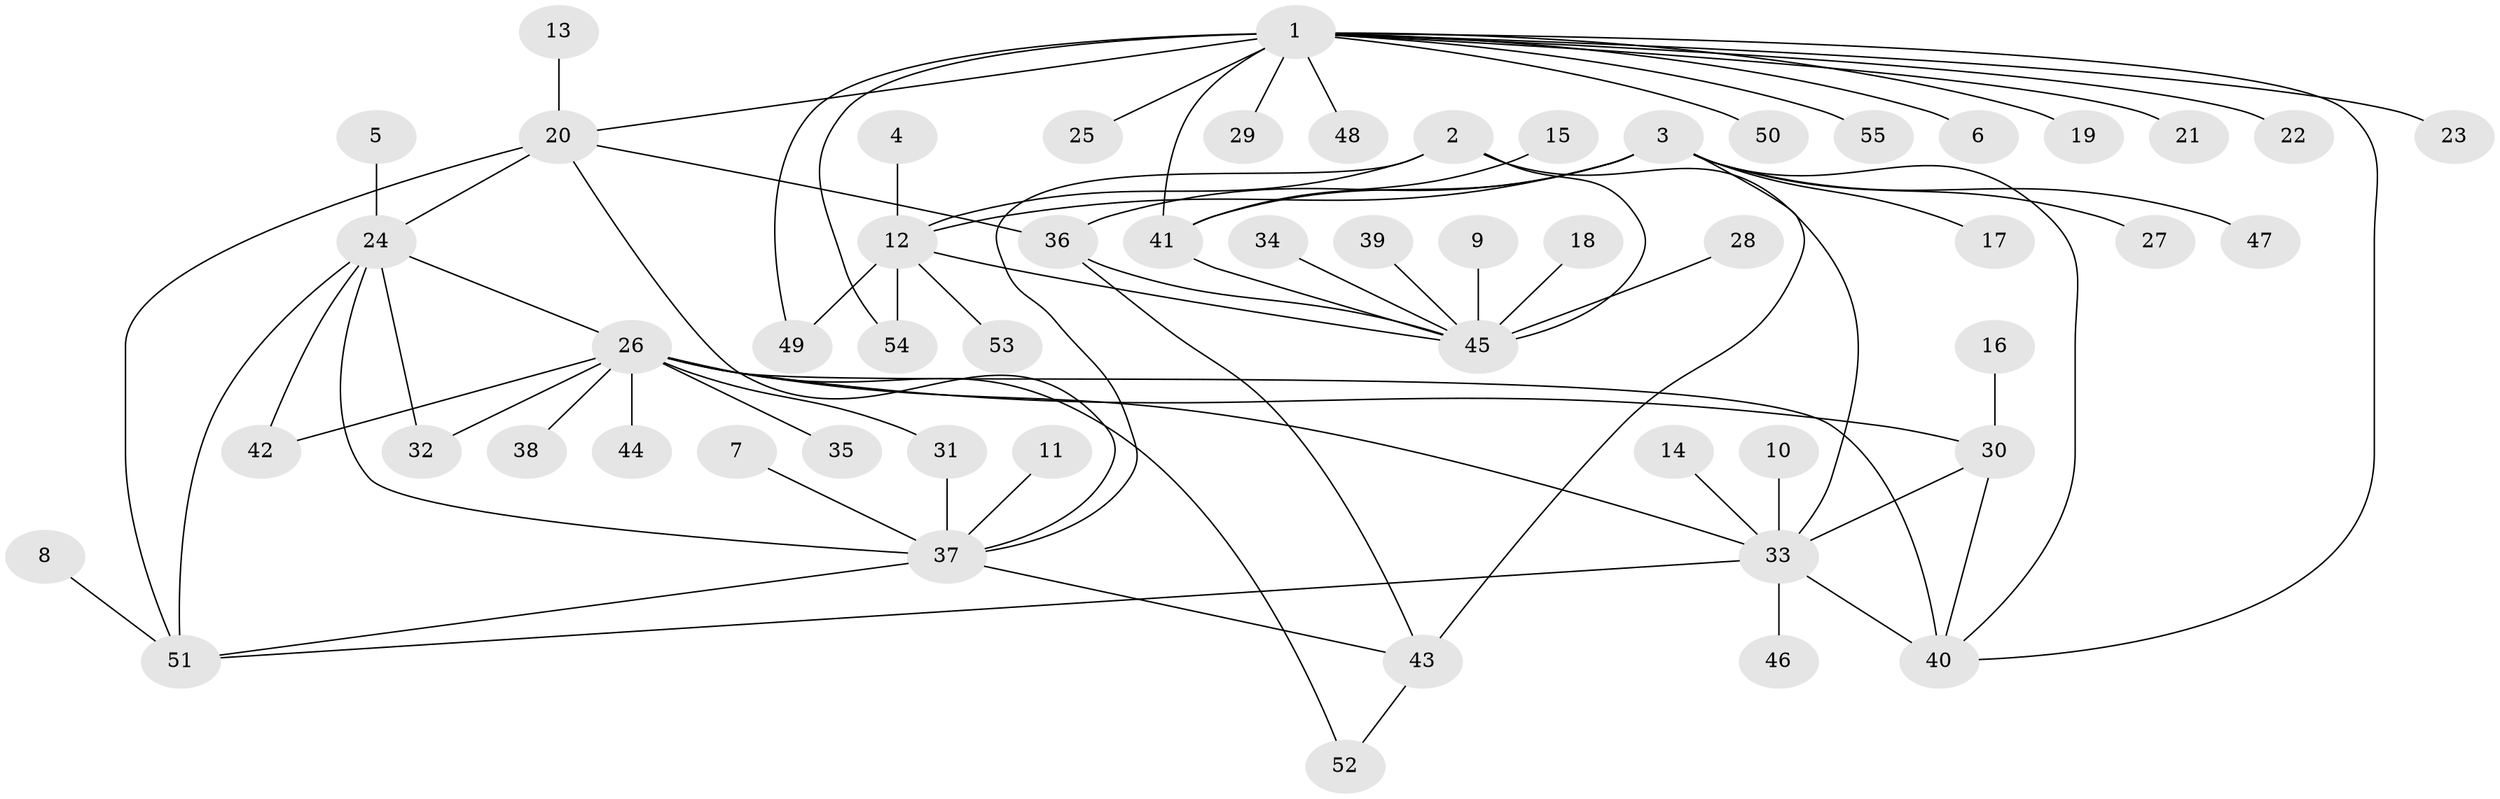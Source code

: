 // original degree distribution, {9: 0.01904761904761905, 8: 0.0380952380952381, 7: 0.047619047619047616, 11: 0.02857142857142857, 10: 0.009523809523809525, 6: 0.047619047619047616, 5: 0.0380952380952381, 13: 0.009523809523809525, 4: 0.009523809523809525, 2: 0.20952380952380953, 1: 0.5238095238095238, 3: 0.01904761904761905}
// Generated by graph-tools (version 1.1) at 2025/50/03/09/25 03:50:32]
// undirected, 55 vertices, 77 edges
graph export_dot {
graph [start="1"]
  node [color=gray90,style=filled];
  1;
  2;
  3;
  4;
  5;
  6;
  7;
  8;
  9;
  10;
  11;
  12;
  13;
  14;
  15;
  16;
  17;
  18;
  19;
  20;
  21;
  22;
  23;
  24;
  25;
  26;
  27;
  28;
  29;
  30;
  31;
  32;
  33;
  34;
  35;
  36;
  37;
  38;
  39;
  40;
  41;
  42;
  43;
  44;
  45;
  46;
  47;
  48;
  49;
  50;
  51;
  52;
  53;
  54;
  55;
  1 -- 6 [weight=1.0];
  1 -- 19 [weight=1.0];
  1 -- 20 [weight=1.0];
  1 -- 21 [weight=1.0];
  1 -- 22 [weight=1.0];
  1 -- 23 [weight=1.0];
  1 -- 25 [weight=1.0];
  1 -- 29 [weight=1.0];
  1 -- 40 [weight=1.0];
  1 -- 41 [weight=4.0];
  1 -- 48 [weight=1.0];
  1 -- 49 [weight=1.0];
  1 -- 50 [weight=1.0];
  1 -- 54 [weight=1.0];
  1 -- 55 [weight=1.0];
  2 -- 12 [weight=3.0];
  2 -- 33 [weight=1.0];
  2 -- 37 [weight=1.0];
  2 -- 45 [weight=3.0];
  3 -- 12 [weight=1.0];
  3 -- 17 [weight=1.0];
  3 -- 27 [weight=1.0];
  3 -- 36 [weight=3.0];
  3 -- 40 [weight=1.0];
  3 -- 41 [weight=1.0];
  3 -- 43 [weight=3.0];
  3 -- 47 [weight=1.0];
  4 -- 12 [weight=1.0];
  5 -- 24 [weight=1.0];
  7 -- 37 [weight=1.0];
  8 -- 51 [weight=1.0];
  9 -- 45 [weight=1.0];
  10 -- 33 [weight=1.0];
  11 -- 37 [weight=1.0];
  12 -- 45 [weight=1.0];
  12 -- 49 [weight=1.0];
  12 -- 53 [weight=1.0];
  12 -- 54 [weight=1.0];
  13 -- 20 [weight=1.0];
  14 -- 33 [weight=1.0];
  15 -- 41 [weight=1.0];
  16 -- 30 [weight=1.0];
  18 -- 45 [weight=1.0];
  20 -- 24 [weight=2.0];
  20 -- 36 [weight=1.0];
  20 -- 37 [weight=1.0];
  20 -- 51 [weight=1.0];
  24 -- 26 [weight=2.0];
  24 -- 32 [weight=1.0];
  24 -- 37 [weight=2.0];
  24 -- 42 [weight=1.0];
  24 -- 51 [weight=2.0];
  26 -- 30 [weight=1.0];
  26 -- 31 [weight=1.0];
  26 -- 32 [weight=1.0];
  26 -- 33 [weight=1.0];
  26 -- 35 [weight=1.0];
  26 -- 38 [weight=1.0];
  26 -- 40 [weight=2.0];
  26 -- 42 [weight=1.0];
  26 -- 44 [weight=1.0];
  26 -- 52 [weight=1.0];
  28 -- 45 [weight=1.0];
  30 -- 33 [weight=1.0];
  30 -- 40 [weight=2.0];
  31 -- 37 [weight=1.0];
  33 -- 40 [weight=2.0];
  33 -- 46 [weight=1.0];
  33 -- 51 [weight=1.0];
  34 -- 45 [weight=1.0];
  36 -- 43 [weight=1.0];
  36 -- 45 [weight=1.0];
  37 -- 43 [weight=1.0];
  37 -- 51 [weight=1.0];
  39 -- 45 [weight=1.0];
  41 -- 45 [weight=1.0];
  43 -- 52 [weight=1.0];
}
